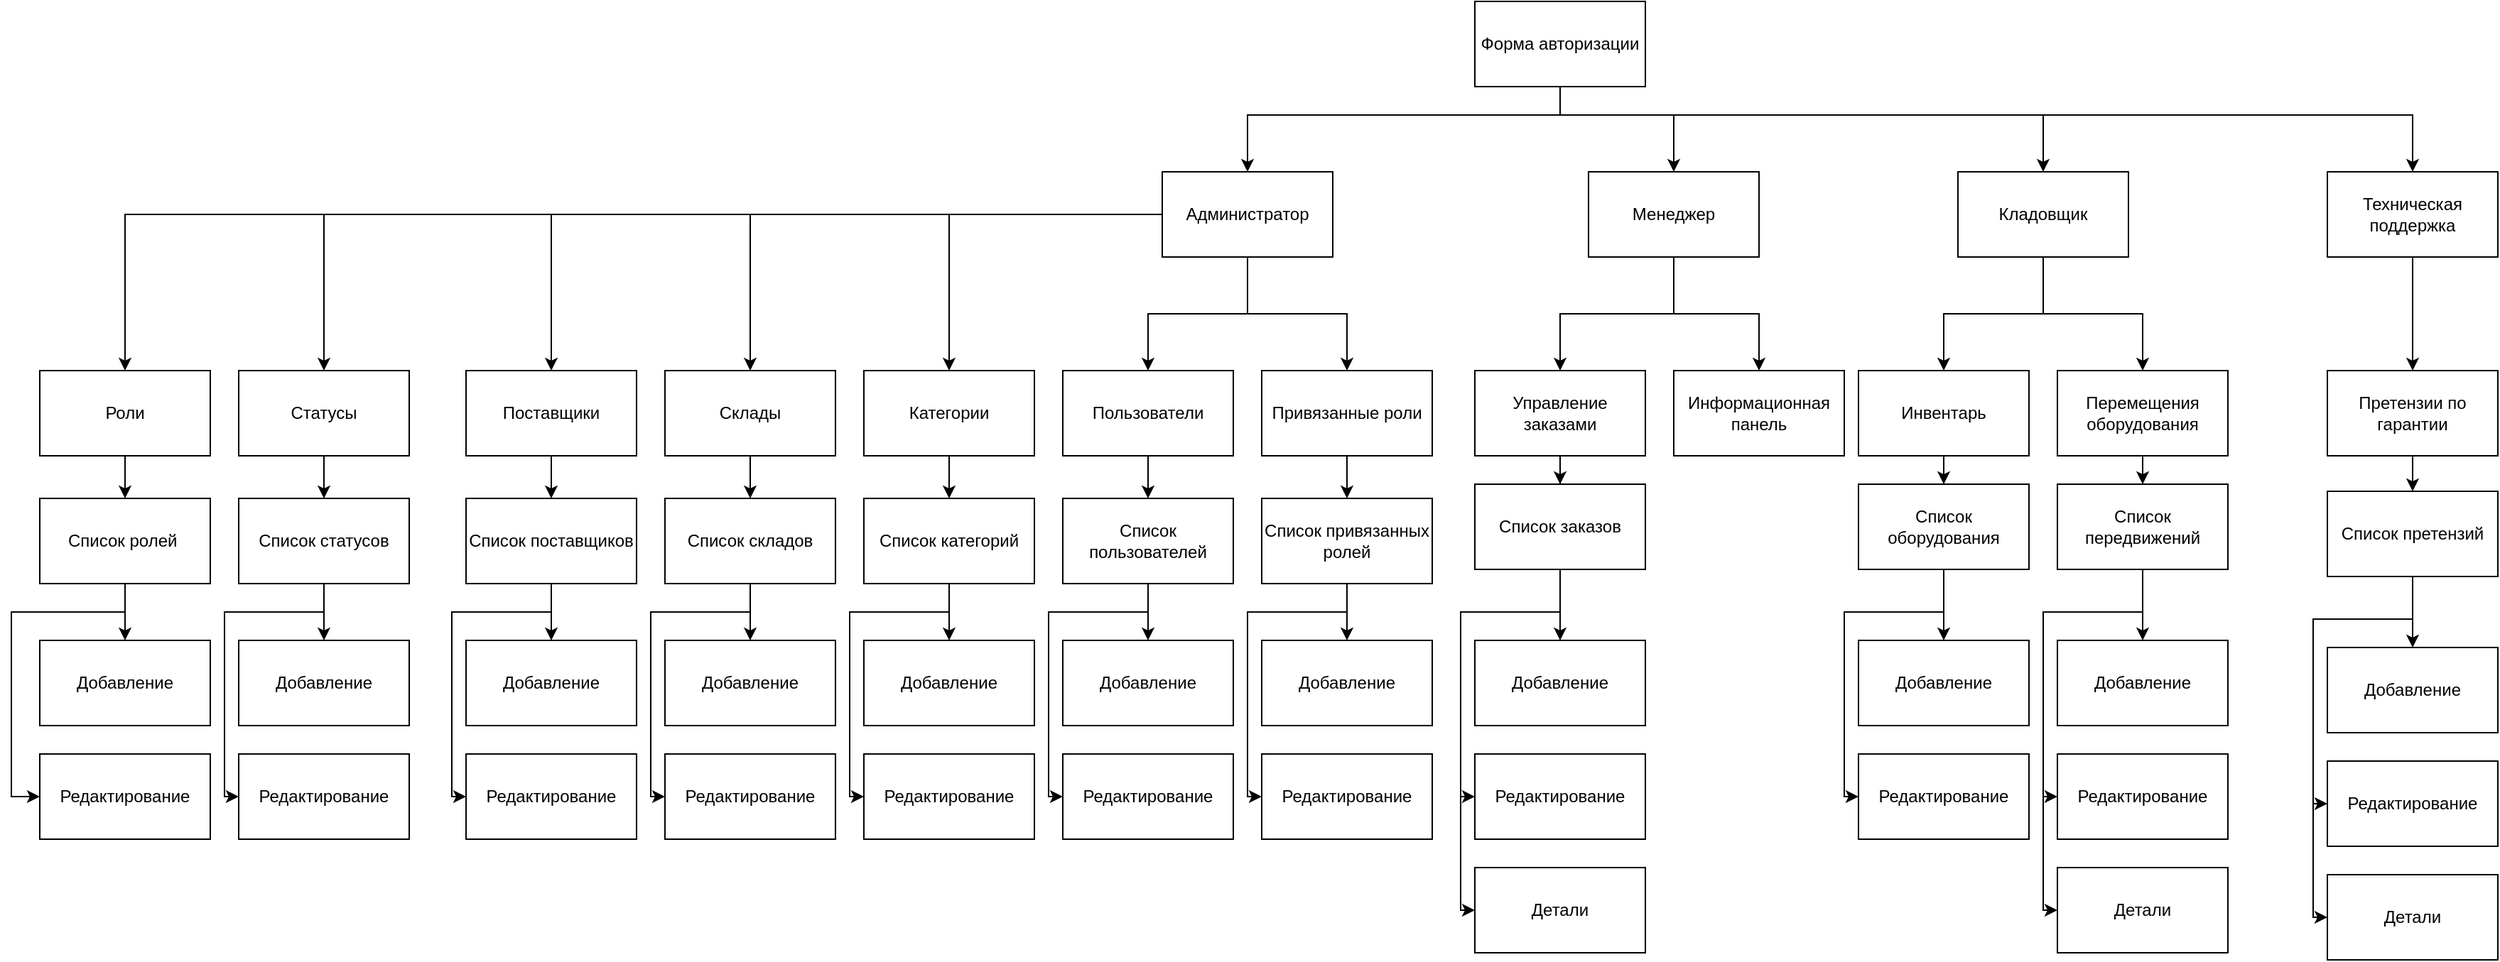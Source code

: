 <mxfile version="26.0.6">
  <diagram name="Страница — 1" id="oCZZH3Qodm8dDKkHFt5S">
    <mxGraphModel dx="2739" dy="2232" grid="1" gridSize="10" guides="1" tooltips="1" connect="1" arrows="1" fold="1" page="1" pageScale="1" pageWidth="827" pageHeight="1169" math="0" shadow="0">
      <root>
        <mxCell id="0" />
        <mxCell id="1" parent="0" />
        <mxCell id="5XtgcM8SoPn40deR1ner-104" style="edgeStyle=orthogonalEdgeStyle;rounded=0;orthogonalLoop=1;jettySize=auto;html=1;entryX=0.5;entryY=0;entryDx=0;entryDy=0;" edge="1" parent="1" source="5XtgcM8SoPn40deR1ner-6" target="5XtgcM8SoPn40deR1ner-11">
          <mxGeometry relative="1" as="geometry">
            <Array as="points">
              <mxPoint x="320" y="-10" />
              <mxPoint x="920" y="-10" />
            </Array>
          </mxGeometry>
        </mxCell>
        <mxCell id="5XtgcM8SoPn40deR1ner-109" style="edgeStyle=orthogonalEdgeStyle;rounded=0;orthogonalLoop=1;jettySize=auto;html=1;entryX=0.5;entryY=0;entryDx=0;entryDy=0;" edge="1" parent="1" source="5XtgcM8SoPn40deR1ner-6" target="5XtgcM8SoPn40deR1ner-10">
          <mxGeometry relative="1" as="geometry">
            <Array as="points">
              <mxPoint x="320" y="-10" />
              <mxPoint x="660" y="-10" />
            </Array>
          </mxGeometry>
        </mxCell>
        <mxCell id="5XtgcM8SoPn40deR1ner-6" value="Форма авторизации" style="rounded=0;whiteSpace=wrap;html=1;" vertex="1" parent="1">
          <mxGeometry x="260" y="-90" width="120" height="60" as="geometry" />
        </mxCell>
        <mxCell id="5XtgcM8SoPn40deR1ner-32" style="edgeStyle=orthogonalEdgeStyle;rounded=0;orthogonalLoop=1;jettySize=auto;html=1;entryX=0.5;entryY=0;entryDx=0;entryDy=0;" edge="1" parent="1" source="5XtgcM8SoPn40deR1ner-8" target="5XtgcM8SoPn40deR1ner-22">
          <mxGeometry relative="1" as="geometry" />
        </mxCell>
        <mxCell id="5XtgcM8SoPn40deR1ner-33" style="edgeStyle=orthogonalEdgeStyle;rounded=0;orthogonalLoop=1;jettySize=auto;html=1;entryX=0.5;entryY=0;entryDx=0;entryDy=0;" edge="1" parent="1" source="5XtgcM8SoPn40deR1ner-8" target="5XtgcM8SoPn40deR1ner-20">
          <mxGeometry relative="1" as="geometry" />
        </mxCell>
        <mxCell id="5XtgcM8SoPn40deR1ner-34" style="edgeStyle=orthogonalEdgeStyle;rounded=0;orthogonalLoop=1;jettySize=auto;html=1;entryX=0.5;entryY=0;entryDx=0;entryDy=0;" edge="1" parent="1" source="5XtgcM8SoPn40deR1ner-8" target="5XtgcM8SoPn40deR1ner-19">
          <mxGeometry relative="1" as="geometry" />
        </mxCell>
        <mxCell id="5XtgcM8SoPn40deR1ner-35" style="edgeStyle=orthogonalEdgeStyle;rounded=0;orthogonalLoop=1;jettySize=auto;html=1;entryX=0.5;entryY=0;entryDx=0;entryDy=0;" edge="1" parent="1" source="5XtgcM8SoPn40deR1ner-8" target="5XtgcM8SoPn40deR1ner-18">
          <mxGeometry relative="1" as="geometry" />
        </mxCell>
        <mxCell id="5XtgcM8SoPn40deR1ner-37" style="edgeStyle=orthogonalEdgeStyle;rounded=0;orthogonalLoop=1;jettySize=auto;html=1;entryX=0.5;entryY=0;entryDx=0;entryDy=0;" edge="1" parent="1" source="5XtgcM8SoPn40deR1ner-8" target="5XtgcM8SoPn40deR1ner-26">
          <mxGeometry relative="1" as="geometry" />
        </mxCell>
        <mxCell id="5XtgcM8SoPn40deR1ner-38" style="edgeStyle=orthogonalEdgeStyle;rounded=0;orthogonalLoop=1;jettySize=auto;html=1;entryX=0.5;entryY=0;entryDx=0;entryDy=0;" edge="1" parent="1" source="5XtgcM8SoPn40deR1ner-8" target="5XtgcM8SoPn40deR1ner-23">
          <mxGeometry relative="1" as="geometry" />
        </mxCell>
        <mxCell id="5XtgcM8SoPn40deR1ner-41" style="edgeStyle=orthogonalEdgeStyle;rounded=0;orthogonalLoop=1;jettySize=auto;html=1;entryX=0.5;entryY=0;entryDx=0;entryDy=0;" edge="1" parent="1" source="5XtgcM8SoPn40deR1ner-8" target="5XtgcM8SoPn40deR1ner-21">
          <mxGeometry relative="1" as="geometry" />
        </mxCell>
        <mxCell id="5XtgcM8SoPn40deR1ner-8" value="Администратор" style="rounded=0;whiteSpace=wrap;html=1;" vertex="1" parent="1">
          <mxGeometry x="40" y="30" width="120" height="60" as="geometry" />
        </mxCell>
        <mxCell id="5XtgcM8SoPn40deR1ner-91" style="edgeStyle=orthogonalEdgeStyle;rounded=0;orthogonalLoop=1;jettySize=auto;html=1;" edge="1" parent="1" source="5XtgcM8SoPn40deR1ner-9" target="5XtgcM8SoPn40deR1ner-90">
          <mxGeometry relative="1" as="geometry" />
        </mxCell>
        <mxCell id="5XtgcM8SoPn40deR1ner-93" style="edgeStyle=orthogonalEdgeStyle;rounded=0;orthogonalLoop=1;jettySize=auto;html=1;entryX=0.5;entryY=0;entryDx=0;entryDy=0;" edge="1" parent="1" source="5XtgcM8SoPn40deR1ner-9" target="5XtgcM8SoPn40deR1ner-92">
          <mxGeometry relative="1" as="geometry" />
        </mxCell>
        <mxCell id="5XtgcM8SoPn40deR1ner-9" value="Менеджер" style="rounded=0;whiteSpace=wrap;html=1;" vertex="1" parent="1">
          <mxGeometry x="340" y="30" width="120" height="60" as="geometry" />
        </mxCell>
        <mxCell id="5XtgcM8SoPn40deR1ner-107" style="edgeStyle=orthogonalEdgeStyle;rounded=0;orthogonalLoop=1;jettySize=auto;html=1;entryX=0.5;entryY=0;entryDx=0;entryDy=0;" edge="1" parent="1" source="5XtgcM8SoPn40deR1ner-10" target="5XtgcM8SoPn40deR1ner-105">
          <mxGeometry relative="1" as="geometry" />
        </mxCell>
        <mxCell id="5XtgcM8SoPn40deR1ner-108" style="edgeStyle=orthogonalEdgeStyle;rounded=0;orthogonalLoop=1;jettySize=auto;html=1;entryX=0.5;entryY=0;entryDx=0;entryDy=0;" edge="1" parent="1" source="5XtgcM8SoPn40deR1ner-10" target="5XtgcM8SoPn40deR1ner-106">
          <mxGeometry relative="1" as="geometry" />
        </mxCell>
        <mxCell id="5XtgcM8SoPn40deR1ner-10" value="Кладовщик" style="rounded=0;whiteSpace=wrap;html=1;" vertex="1" parent="1">
          <mxGeometry x="600" y="30" width="120" height="60" as="geometry" />
        </mxCell>
        <mxCell id="5XtgcM8SoPn40deR1ner-129" style="edgeStyle=orthogonalEdgeStyle;rounded=0;orthogonalLoop=1;jettySize=auto;html=1;entryX=0.5;entryY=0;entryDx=0;entryDy=0;" edge="1" parent="1" source="5XtgcM8SoPn40deR1ner-11" target="5XtgcM8SoPn40deR1ner-127">
          <mxGeometry relative="1" as="geometry" />
        </mxCell>
        <mxCell id="5XtgcM8SoPn40deR1ner-11" value="Техническая поддержка" style="rounded=0;whiteSpace=wrap;html=1;" vertex="1" parent="1">
          <mxGeometry x="860" y="30" width="120" height="60" as="geometry" />
        </mxCell>
        <mxCell id="5XtgcM8SoPn40deR1ner-14" value="" style="endArrow=classic;html=1;rounded=0;entryX=0.5;entryY=0;entryDx=0;entryDy=0;exitX=0.5;exitY=1;exitDx=0;exitDy=0;" edge="1" parent="1" source="5XtgcM8SoPn40deR1ner-6" target="5XtgcM8SoPn40deR1ner-8">
          <mxGeometry width="50" height="50" relative="1" as="geometry">
            <mxPoint x="180" y="-10" as="sourcePoint" />
            <mxPoint x="230" y="-60" as="targetPoint" />
            <Array as="points">
              <mxPoint x="320" y="-10" />
              <mxPoint x="210" y="-10" />
              <mxPoint x="100" y="-10" />
            </Array>
          </mxGeometry>
        </mxCell>
        <mxCell id="5XtgcM8SoPn40deR1ner-17" value="" style="endArrow=classic;html=1;rounded=0;entryX=0.5;entryY=0;entryDx=0;entryDy=0;exitX=0.5;exitY=1;exitDx=0;exitDy=0;" edge="1" parent="1" source="5XtgcM8SoPn40deR1ner-6" target="5XtgcM8SoPn40deR1ner-9">
          <mxGeometry width="50" height="50" relative="1" as="geometry">
            <mxPoint x="320" y="-30" as="sourcePoint" />
            <mxPoint x="330" as="targetPoint" />
            <Array as="points">
              <mxPoint x="320" y="-10" />
              <mxPoint x="400" y="-10" />
            </Array>
          </mxGeometry>
        </mxCell>
        <mxCell id="5XtgcM8SoPn40deR1ner-53" style="edgeStyle=orthogonalEdgeStyle;rounded=0;orthogonalLoop=1;jettySize=auto;html=1;entryX=0.5;entryY=0;entryDx=0;entryDy=0;" edge="1" parent="1" source="5XtgcM8SoPn40deR1ner-18" target="5XtgcM8SoPn40deR1ner-46">
          <mxGeometry relative="1" as="geometry" />
        </mxCell>
        <mxCell id="5XtgcM8SoPn40deR1ner-18" value="Статусы" style="rounded=0;whiteSpace=wrap;html=1;" vertex="1" parent="1">
          <mxGeometry x="-610" y="170" width="120" height="60" as="geometry" />
        </mxCell>
        <mxCell id="5XtgcM8SoPn40deR1ner-54" style="edgeStyle=orthogonalEdgeStyle;rounded=0;orthogonalLoop=1;jettySize=auto;html=1;entryX=0.5;entryY=0;entryDx=0;entryDy=0;" edge="1" parent="1" source="5XtgcM8SoPn40deR1ner-19" target="5XtgcM8SoPn40deR1ner-47">
          <mxGeometry relative="1" as="geometry" />
        </mxCell>
        <mxCell id="5XtgcM8SoPn40deR1ner-19" value="Поставщики" style="rounded=0;whiteSpace=wrap;html=1;" vertex="1" parent="1">
          <mxGeometry x="-450" y="170" width="120" height="60" as="geometry" />
        </mxCell>
        <mxCell id="5XtgcM8SoPn40deR1ner-55" style="edgeStyle=orthogonalEdgeStyle;rounded=0;orthogonalLoop=1;jettySize=auto;html=1;entryX=0.5;entryY=0;entryDx=0;entryDy=0;" edge="1" parent="1" source="5XtgcM8SoPn40deR1ner-20" target="5XtgcM8SoPn40deR1ner-48">
          <mxGeometry relative="1" as="geometry" />
        </mxCell>
        <mxCell id="5XtgcM8SoPn40deR1ner-20" value="Склады" style="rounded=0;whiteSpace=wrap;html=1;" vertex="1" parent="1">
          <mxGeometry x="-310" y="170" width="120" height="60" as="geometry" />
        </mxCell>
        <mxCell id="5XtgcM8SoPn40deR1ner-56" style="edgeStyle=orthogonalEdgeStyle;rounded=0;orthogonalLoop=1;jettySize=auto;html=1;entryX=0.5;entryY=0;entryDx=0;entryDy=0;" edge="1" parent="1" source="5XtgcM8SoPn40deR1ner-21" target="5XtgcM8SoPn40deR1ner-49">
          <mxGeometry relative="1" as="geometry" />
        </mxCell>
        <mxCell id="5XtgcM8SoPn40deR1ner-21" value="Категории" style="rounded=0;whiteSpace=wrap;html=1;" vertex="1" parent="1">
          <mxGeometry x="-170" y="170" width="120" height="60" as="geometry" />
        </mxCell>
        <mxCell id="5XtgcM8SoPn40deR1ner-57" style="edgeStyle=orthogonalEdgeStyle;rounded=0;orthogonalLoop=1;jettySize=auto;html=1;entryX=0.5;entryY=0;entryDx=0;entryDy=0;" edge="1" parent="1" source="5XtgcM8SoPn40deR1ner-22" target="5XtgcM8SoPn40deR1ner-50">
          <mxGeometry relative="1" as="geometry" />
        </mxCell>
        <mxCell id="5XtgcM8SoPn40deR1ner-22" value="Пользователи" style="rounded=0;whiteSpace=wrap;html=1;" vertex="1" parent="1">
          <mxGeometry x="-30" y="170" width="120" height="60" as="geometry" />
        </mxCell>
        <mxCell id="5XtgcM8SoPn40deR1ner-58" style="edgeStyle=orthogonalEdgeStyle;rounded=0;orthogonalLoop=1;jettySize=auto;html=1;entryX=0.5;entryY=0;entryDx=0;entryDy=0;" edge="1" parent="1" source="5XtgcM8SoPn40deR1ner-23" target="5XtgcM8SoPn40deR1ner-51">
          <mxGeometry relative="1" as="geometry" />
        </mxCell>
        <mxCell id="5XtgcM8SoPn40deR1ner-23" value="Привязанные роли" style="rounded=0;whiteSpace=wrap;html=1;" vertex="1" parent="1">
          <mxGeometry x="110" y="170" width="120" height="60" as="geometry" />
        </mxCell>
        <mxCell id="5XtgcM8SoPn40deR1ner-52" style="edgeStyle=orthogonalEdgeStyle;rounded=0;orthogonalLoop=1;jettySize=auto;html=1;entryX=0.5;entryY=0;entryDx=0;entryDy=0;" edge="1" parent="1" source="5XtgcM8SoPn40deR1ner-26" target="5XtgcM8SoPn40deR1ner-43">
          <mxGeometry relative="1" as="geometry" />
        </mxCell>
        <mxCell id="5XtgcM8SoPn40deR1ner-26" value="Роли" style="rounded=0;whiteSpace=wrap;html=1;" vertex="1" parent="1">
          <mxGeometry x="-750" y="170" width="120" height="60" as="geometry" />
        </mxCell>
        <mxCell id="5XtgcM8SoPn40deR1ner-42" value="Добавление" style="rounded=0;whiteSpace=wrap;html=1;" vertex="1" parent="1">
          <mxGeometry x="-750" y="360" width="120" height="60" as="geometry" />
        </mxCell>
        <mxCell id="5XtgcM8SoPn40deR1ner-75" style="edgeStyle=orthogonalEdgeStyle;rounded=0;orthogonalLoop=1;jettySize=auto;html=1;entryX=0.5;entryY=0;entryDx=0;entryDy=0;" edge="1" parent="1" source="5XtgcM8SoPn40deR1ner-43" target="5XtgcM8SoPn40deR1ner-42">
          <mxGeometry relative="1" as="geometry" />
        </mxCell>
        <mxCell id="5XtgcM8SoPn40deR1ner-76" style="edgeStyle=orthogonalEdgeStyle;rounded=0;orthogonalLoop=1;jettySize=auto;html=1;entryX=0;entryY=0.5;entryDx=0;entryDy=0;" edge="1" parent="1" source="5XtgcM8SoPn40deR1ner-43" target="5XtgcM8SoPn40deR1ner-59">
          <mxGeometry relative="1" as="geometry">
            <Array as="points">
              <mxPoint x="-690" y="340" />
              <mxPoint x="-770" y="340" />
              <mxPoint x="-770" y="470" />
            </Array>
          </mxGeometry>
        </mxCell>
        <mxCell id="5XtgcM8SoPn40deR1ner-43" value="Список ролей&amp;nbsp;" style="rounded=0;whiteSpace=wrap;html=1;" vertex="1" parent="1">
          <mxGeometry x="-750" y="260" width="120" height="60" as="geometry" />
        </mxCell>
        <mxCell id="5XtgcM8SoPn40deR1ner-77" style="edgeStyle=orthogonalEdgeStyle;rounded=0;orthogonalLoop=1;jettySize=auto;html=1;" edge="1" parent="1" source="5XtgcM8SoPn40deR1ner-46" target="5XtgcM8SoPn40deR1ner-60">
          <mxGeometry relative="1" as="geometry" />
        </mxCell>
        <mxCell id="5XtgcM8SoPn40deR1ner-84" style="edgeStyle=orthogonalEdgeStyle;rounded=0;orthogonalLoop=1;jettySize=auto;html=1;entryX=0;entryY=0.5;entryDx=0;entryDy=0;" edge="1" parent="1" source="5XtgcM8SoPn40deR1ner-46" target="5XtgcM8SoPn40deR1ner-61">
          <mxGeometry relative="1" as="geometry">
            <Array as="points">
              <mxPoint x="-550" y="340" />
              <mxPoint x="-620" y="340" />
              <mxPoint x="-620" y="470" />
            </Array>
          </mxGeometry>
        </mxCell>
        <mxCell id="5XtgcM8SoPn40deR1ner-46" value="&lt;font style=&quot;color: rgb(0, 0, 0);&quot;&gt;Список статусов&lt;/font&gt;" style="rounded=0;whiteSpace=wrap;html=1;" vertex="1" parent="1">
          <mxGeometry x="-610" y="260" width="120" height="60" as="geometry" />
        </mxCell>
        <mxCell id="5XtgcM8SoPn40deR1ner-78" style="edgeStyle=orthogonalEdgeStyle;rounded=0;orthogonalLoop=1;jettySize=auto;html=1;entryX=0.5;entryY=0;entryDx=0;entryDy=0;" edge="1" parent="1" source="5XtgcM8SoPn40deR1ner-47" target="5XtgcM8SoPn40deR1ner-62">
          <mxGeometry relative="1" as="geometry" />
        </mxCell>
        <mxCell id="5XtgcM8SoPn40deR1ner-85" style="edgeStyle=orthogonalEdgeStyle;rounded=0;orthogonalLoop=1;jettySize=auto;html=1;entryX=0;entryY=0.5;entryDx=0;entryDy=0;" edge="1" parent="1" source="5XtgcM8SoPn40deR1ner-47" target="5XtgcM8SoPn40deR1ner-63">
          <mxGeometry relative="1" as="geometry">
            <Array as="points">
              <mxPoint x="-390" y="340" />
              <mxPoint x="-460" y="340" />
              <mxPoint x="-460" y="470" />
            </Array>
          </mxGeometry>
        </mxCell>
        <mxCell id="5XtgcM8SoPn40deR1ner-47" value="Список поставщиков" style="rounded=0;whiteSpace=wrap;html=1;" vertex="1" parent="1">
          <mxGeometry x="-450" y="260" width="120" height="60" as="geometry" />
        </mxCell>
        <mxCell id="5XtgcM8SoPn40deR1ner-79" style="edgeStyle=orthogonalEdgeStyle;rounded=0;orthogonalLoop=1;jettySize=auto;html=1;" edge="1" parent="1" source="5XtgcM8SoPn40deR1ner-48" target="5XtgcM8SoPn40deR1ner-64">
          <mxGeometry relative="1" as="geometry" />
        </mxCell>
        <mxCell id="5XtgcM8SoPn40deR1ner-86" style="edgeStyle=orthogonalEdgeStyle;rounded=0;orthogonalLoop=1;jettySize=auto;html=1;entryX=0;entryY=0.5;entryDx=0;entryDy=0;" edge="1" parent="1" source="5XtgcM8SoPn40deR1ner-48" target="5XtgcM8SoPn40deR1ner-65">
          <mxGeometry relative="1" as="geometry">
            <Array as="points">
              <mxPoint x="-250" y="340" />
              <mxPoint x="-320" y="340" />
              <mxPoint x="-320" y="470" />
            </Array>
          </mxGeometry>
        </mxCell>
        <mxCell id="5XtgcM8SoPn40deR1ner-48" value="Список складов" style="rounded=0;whiteSpace=wrap;html=1;" vertex="1" parent="1">
          <mxGeometry x="-310" y="260" width="120" height="60" as="geometry" />
        </mxCell>
        <mxCell id="5XtgcM8SoPn40deR1ner-80" style="edgeStyle=orthogonalEdgeStyle;rounded=0;orthogonalLoop=1;jettySize=auto;html=1;entryX=0.5;entryY=0;entryDx=0;entryDy=0;" edge="1" parent="1" source="5XtgcM8SoPn40deR1ner-49" target="5XtgcM8SoPn40deR1ner-66">
          <mxGeometry relative="1" as="geometry" />
        </mxCell>
        <mxCell id="5XtgcM8SoPn40deR1ner-87" style="edgeStyle=orthogonalEdgeStyle;rounded=0;orthogonalLoop=1;jettySize=auto;html=1;entryX=0;entryY=0.5;entryDx=0;entryDy=0;" edge="1" parent="1" source="5XtgcM8SoPn40deR1ner-49" target="5XtgcM8SoPn40deR1ner-67">
          <mxGeometry relative="1" as="geometry">
            <Array as="points">
              <mxPoint x="-110" y="340" />
              <mxPoint x="-180" y="340" />
              <mxPoint x="-180" y="470" />
            </Array>
          </mxGeometry>
        </mxCell>
        <mxCell id="5XtgcM8SoPn40deR1ner-49" value="Список категорий" style="rounded=0;whiteSpace=wrap;html=1;" vertex="1" parent="1">
          <mxGeometry x="-170" y="260" width="120" height="60" as="geometry" />
        </mxCell>
        <mxCell id="5XtgcM8SoPn40deR1ner-81" style="edgeStyle=orthogonalEdgeStyle;rounded=0;orthogonalLoop=1;jettySize=auto;html=1;" edge="1" parent="1" source="5XtgcM8SoPn40deR1ner-50" target="5XtgcM8SoPn40deR1ner-68">
          <mxGeometry relative="1" as="geometry" />
        </mxCell>
        <mxCell id="5XtgcM8SoPn40deR1ner-88" style="edgeStyle=orthogonalEdgeStyle;rounded=0;orthogonalLoop=1;jettySize=auto;html=1;entryX=0;entryY=0.5;entryDx=0;entryDy=0;" edge="1" parent="1" source="5XtgcM8SoPn40deR1ner-50" target="5XtgcM8SoPn40deR1ner-69">
          <mxGeometry relative="1" as="geometry">
            <Array as="points">
              <mxPoint x="30" y="340" />
              <mxPoint x="-40" y="340" />
              <mxPoint x="-40" y="470" />
            </Array>
          </mxGeometry>
        </mxCell>
        <mxCell id="5XtgcM8SoPn40deR1ner-50" value="Список пользователей" style="rounded=0;whiteSpace=wrap;html=1;" vertex="1" parent="1">
          <mxGeometry x="-30" y="260" width="120" height="60" as="geometry" />
        </mxCell>
        <mxCell id="5XtgcM8SoPn40deR1ner-82" style="edgeStyle=orthogonalEdgeStyle;rounded=0;orthogonalLoop=1;jettySize=auto;html=1;entryX=0.5;entryY=0;entryDx=0;entryDy=0;" edge="1" parent="1" source="5XtgcM8SoPn40deR1ner-51" target="5XtgcM8SoPn40deR1ner-70">
          <mxGeometry relative="1" as="geometry">
            <mxPoint x="170" y="350" as="targetPoint" />
          </mxGeometry>
        </mxCell>
        <mxCell id="5XtgcM8SoPn40deR1ner-89" style="edgeStyle=orthogonalEdgeStyle;rounded=0;orthogonalLoop=1;jettySize=auto;html=1;entryX=0;entryY=0.5;entryDx=0;entryDy=0;" edge="1" parent="1" source="5XtgcM8SoPn40deR1ner-51" target="5XtgcM8SoPn40deR1ner-71">
          <mxGeometry relative="1" as="geometry">
            <Array as="points">
              <mxPoint x="170" y="340" />
              <mxPoint x="100" y="340" />
              <mxPoint x="100" y="470" />
            </Array>
          </mxGeometry>
        </mxCell>
        <mxCell id="5XtgcM8SoPn40deR1ner-51" value="Список привязанных ролей" style="rounded=0;whiteSpace=wrap;html=1;" vertex="1" parent="1">
          <mxGeometry x="110" y="260" width="120" height="60" as="geometry" />
        </mxCell>
        <mxCell id="5XtgcM8SoPn40deR1ner-59" value="Редактирование" style="rounded=0;whiteSpace=wrap;html=1;" vertex="1" parent="1">
          <mxGeometry x="-750" y="440" width="120" height="60" as="geometry" />
        </mxCell>
        <mxCell id="5XtgcM8SoPn40deR1ner-60" value="Добавление" style="rounded=0;whiteSpace=wrap;html=1;" vertex="1" parent="1">
          <mxGeometry x="-610" y="360" width="120" height="60" as="geometry" />
        </mxCell>
        <mxCell id="5XtgcM8SoPn40deR1ner-61" value="Редактирование" style="rounded=0;whiteSpace=wrap;html=1;" vertex="1" parent="1">
          <mxGeometry x="-610" y="440" width="120" height="60" as="geometry" />
        </mxCell>
        <mxCell id="5XtgcM8SoPn40deR1ner-62" value="Добавление" style="rounded=0;whiteSpace=wrap;html=1;" vertex="1" parent="1">
          <mxGeometry x="-450" y="360" width="120" height="60" as="geometry" />
        </mxCell>
        <mxCell id="5XtgcM8SoPn40deR1ner-63" value="Редактирование" style="rounded=0;whiteSpace=wrap;html=1;" vertex="1" parent="1">
          <mxGeometry x="-450" y="440" width="120" height="60" as="geometry" />
        </mxCell>
        <mxCell id="5XtgcM8SoPn40deR1ner-64" value="Добавление" style="rounded=0;whiteSpace=wrap;html=1;" vertex="1" parent="1">
          <mxGeometry x="-310" y="360" width="120" height="60" as="geometry" />
        </mxCell>
        <mxCell id="5XtgcM8SoPn40deR1ner-65" value="Редактирование" style="rounded=0;whiteSpace=wrap;html=1;" vertex="1" parent="1">
          <mxGeometry x="-310" y="440" width="120" height="60" as="geometry" />
        </mxCell>
        <mxCell id="5XtgcM8SoPn40deR1ner-66" value="Добавление" style="rounded=0;whiteSpace=wrap;html=1;" vertex="1" parent="1">
          <mxGeometry x="-170" y="360" width="120" height="60" as="geometry" />
        </mxCell>
        <mxCell id="5XtgcM8SoPn40deR1ner-67" value="Редактирование" style="rounded=0;whiteSpace=wrap;html=1;" vertex="1" parent="1">
          <mxGeometry x="-170" y="440" width="120" height="60" as="geometry" />
        </mxCell>
        <mxCell id="5XtgcM8SoPn40deR1ner-68" value="Добавление" style="rounded=0;whiteSpace=wrap;html=1;" vertex="1" parent="1">
          <mxGeometry x="-30" y="360" width="120" height="60" as="geometry" />
        </mxCell>
        <mxCell id="5XtgcM8SoPn40deR1ner-69" value="Редактирование" style="rounded=0;whiteSpace=wrap;html=1;" vertex="1" parent="1">
          <mxGeometry x="-30" y="440" width="120" height="60" as="geometry" />
        </mxCell>
        <mxCell id="5XtgcM8SoPn40deR1ner-70" value="Добавление" style="rounded=0;whiteSpace=wrap;html=1;" vertex="1" parent="1">
          <mxGeometry x="110" y="360" width="120" height="60" as="geometry" />
        </mxCell>
        <mxCell id="5XtgcM8SoPn40deR1ner-71" value="Редактирование" style="rounded=0;whiteSpace=wrap;html=1;" vertex="1" parent="1">
          <mxGeometry x="110" y="440" width="120" height="60" as="geometry" />
        </mxCell>
        <mxCell id="5XtgcM8SoPn40deR1ner-97" style="edgeStyle=orthogonalEdgeStyle;rounded=0;orthogonalLoop=1;jettySize=auto;html=1;" edge="1" parent="1" source="5XtgcM8SoPn40deR1ner-90" target="5XtgcM8SoPn40deR1ner-96">
          <mxGeometry relative="1" as="geometry" />
        </mxCell>
        <mxCell id="5XtgcM8SoPn40deR1ner-90" value="Управление заказами" style="rounded=0;whiteSpace=wrap;html=1;" vertex="1" parent="1">
          <mxGeometry x="260" y="170" width="120" height="60" as="geometry" />
        </mxCell>
        <mxCell id="5XtgcM8SoPn40deR1ner-92" value="Информационная панель" style="rounded=0;whiteSpace=wrap;html=1;" vertex="1" parent="1">
          <mxGeometry x="400" y="170" width="120" height="60" as="geometry" />
        </mxCell>
        <mxCell id="5XtgcM8SoPn40deR1ner-94" value="Добавление" style="rounded=0;whiteSpace=wrap;html=1;" vertex="1" parent="1">
          <mxGeometry x="260" y="360" width="120" height="60" as="geometry" />
        </mxCell>
        <mxCell id="5XtgcM8SoPn40deR1ner-95" value="Редактирование" style="rounded=0;whiteSpace=wrap;html=1;" vertex="1" parent="1">
          <mxGeometry x="260" y="440" width="120" height="60" as="geometry" />
        </mxCell>
        <mxCell id="5XtgcM8SoPn40deR1ner-99" style="edgeStyle=orthogonalEdgeStyle;rounded=0;orthogonalLoop=1;jettySize=auto;html=1;" edge="1" parent="1" source="5XtgcM8SoPn40deR1ner-96" target="5XtgcM8SoPn40deR1ner-94">
          <mxGeometry relative="1" as="geometry" />
        </mxCell>
        <mxCell id="5XtgcM8SoPn40deR1ner-100" style="edgeStyle=orthogonalEdgeStyle;rounded=0;orthogonalLoop=1;jettySize=auto;html=1;entryX=0;entryY=0.5;entryDx=0;entryDy=0;" edge="1" parent="1" source="5XtgcM8SoPn40deR1ner-96" target="5XtgcM8SoPn40deR1ner-95">
          <mxGeometry relative="1" as="geometry">
            <Array as="points">
              <mxPoint x="320" y="340" />
              <mxPoint x="250" y="340" />
              <mxPoint x="250" y="470" />
            </Array>
          </mxGeometry>
        </mxCell>
        <mxCell id="5XtgcM8SoPn40deR1ner-102" style="edgeStyle=orthogonalEdgeStyle;rounded=0;orthogonalLoop=1;jettySize=auto;html=1;entryX=0;entryY=0.5;entryDx=0;entryDy=0;" edge="1" parent="1" source="5XtgcM8SoPn40deR1ner-96" target="5XtgcM8SoPn40deR1ner-101">
          <mxGeometry relative="1" as="geometry">
            <Array as="points">
              <mxPoint x="320" y="340" />
              <mxPoint x="250" y="340" />
              <mxPoint x="250" y="550" />
            </Array>
          </mxGeometry>
        </mxCell>
        <mxCell id="5XtgcM8SoPn40deR1ner-96" value="Список заказов" style="rounded=0;whiteSpace=wrap;html=1;" vertex="1" parent="1">
          <mxGeometry x="260" y="250" width="120" height="60" as="geometry" />
        </mxCell>
        <mxCell id="5XtgcM8SoPn40deR1ner-101" value="Детали" style="rounded=0;whiteSpace=wrap;html=1;" vertex="1" parent="1">
          <mxGeometry x="260" y="520" width="120" height="60" as="geometry" />
        </mxCell>
        <mxCell id="5XtgcM8SoPn40deR1ner-115" style="edgeStyle=orthogonalEdgeStyle;rounded=0;orthogonalLoop=1;jettySize=auto;html=1;entryX=0.5;entryY=0;entryDx=0;entryDy=0;" edge="1" parent="1" source="5XtgcM8SoPn40deR1ner-105" target="5XtgcM8SoPn40deR1ner-114">
          <mxGeometry relative="1" as="geometry" />
        </mxCell>
        <mxCell id="5XtgcM8SoPn40deR1ner-105" value="Инвентарь" style="rounded=0;whiteSpace=wrap;html=1;" vertex="1" parent="1">
          <mxGeometry x="530" y="170" width="120" height="60" as="geometry" />
        </mxCell>
        <mxCell id="5XtgcM8SoPn40deR1ner-124" style="edgeStyle=orthogonalEdgeStyle;rounded=0;orthogonalLoop=1;jettySize=auto;html=1;entryX=0.5;entryY=0;entryDx=0;entryDy=0;" edge="1" parent="1" source="5XtgcM8SoPn40deR1ner-106" target="5XtgcM8SoPn40deR1ner-122">
          <mxGeometry relative="1" as="geometry" />
        </mxCell>
        <mxCell id="5XtgcM8SoPn40deR1ner-106" value="Перемещения оборудования" style="rounded=0;whiteSpace=wrap;html=1;" vertex="1" parent="1">
          <mxGeometry x="670" y="170" width="120" height="60" as="geometry" />
        </mxCell>
        <mxCell id="5XtgcM8SoPn40deR1ner-110" value="Добавление" style="rounded=0;whiteSpace=wrap;html=1;" vertex="1" parent="1">
          <mxGeometry x="530" y="360" width="120" height="60" as="geometry" />
        </mxCell>
        <mxCell id="5XtgcM8SoPn40deR1ner-111" value="Редактирование" style="rounded=0;whiteSpace=wrap;html=1;" vertex="1" parent="1">
          <mxGeometry x="530" y="440" width="120" height="60" as="geometry" />
        </mxCell>
        <mxCell id="5XtgcM8SoPn40deR1ner-116" style="edgeStyle=orthogonalEdgeStyle;rounded=0;orthogonalLoop=1;jettySize=auto;html=1;entryX=0.5;entryY=0;entryDx=0;entryDy=0;" edge="1" parent="1" source="5XtgcM8SoPn40deR1ner-114" target="5XtgcM8SoPn40deR1ner-110">
          <mxGeometry relative="1" as="geometry" />
        </mxCell>
        <mxCell id="5XtgcM8SoPn40deR1ner-117" style="edgeStyle=orthogonalEdgeStyle;rounded=0;orthogonalLoop=1;jettySize=auto;html=1;entryX=0;entryY=0.5;entryDx=0;entryDy=0;" edge="1" parent="1" source="5XtgcM8SoPn40deR1ner-114" target="5XtgcM8SoPn40deR1ner-111">
          <mxGeometry relative="1" as="geometry">
            <mxPoint x="500" y="470" as="targetPoint" />
            <Array as="points">
              <mxPoint x="590" y="340" />
              <mxPoint x="520" y="340" />
              <mxPoint x="520" y="470" />
            </Array>
          </mxGeometry>
        </mxCell>
        <mxCell id="5XtgcM8SoPn40deR1ner-114" value="Список оборудования" style="rounded=0;whiteSpace=wrap;html=1;" vertex="1" parent="1">
          <mxGeometry x="530" y="250" width="120" height="60" as="geometry" />
        </mxCell>
        <mxCell id="5XtgcM8SoPn40deR1ner-118" value="Добавление" style="rounded=0;whiteSpace=wrap;html=1;" vertex="1" parent="1">
          <mxGeometry x="670" y="360" width="120" height="60" as="geometry" />
        </mxCell>
        <mxCell id="5XtgcM8SoPn40deR1ner-119" value="Редактирование" style="rounded=0;whiteSpace=wrap;html=1;" vertex="1" parent="1">
          <mxGeometry x="670" y="440" width="120" height="60" as="geometry" />
        </mxCell>
        <mxCell id="5XtgcM8SoPn40deR1ner-120" style="edgeStyle=orthogonalEdgeStyle;rounded=0;orthogonalLoop=1;jettySize=auto;html=1;entryX=0.5;entryY=0;entryDx=0;entryDy=0;" edge="1" parent="1" source="5XtgcM8SoPn40deR1ner-122" target="5XtgcM8SoPn40deR1ner-118">
          <mxGeometry relative="1" as="geometry" />
        </mxCell>
        <mxCell id="5XtgcM8SoPn40deR1ner-121" style="edgeStyle=orthogonalEdgeStyle;rounded=0;orthogonalLoop=1;jettySize=auto;html=1;entryX=0;entryY=0.5;entryDx=0;entryDy=0;" edge="1" parent="1" source="5XtgcM8SoPn40deR1ner-122" target="5XtgcM8SoPn40deR1ner-119">
          <mxGeometry relative="1" as="geometry">
            <mxPoint x="640" y="470" as="targetPoint" />
            <Array as="points">
              <mxPoint x="730" y="340" />
              <mxPoint x="660" y="340" />
              <mxPoint x="660" y="470" />
            </Array>
          </mxGeometry>
        </mxCell>
        <mxCell id="5XtgcM8SoPn40deR1ner-126" style="edgeStyle=orthogonalEdgeStyle;rounded=0;orthogonalLoop=1;jettySize=auto;html=1;entryX=0;entryY=0.5;entryDx=0;entryDy=0;" edge="1" parent="1" source="5XtgcM8SoPn40deR1ner-122" target="5XtgcM8SoPn40deR1ner-125">
          <mxGeometry relative="1" as="geometry">
            <Array as="points">
              <mxPoint x="730" y="340" />
              <mxPoint x="660" y="340" />
              <mxPoint x="660" y="550" />
            </Array>
          </mxGeometry>
        </mxCell>
        <mxCell id="5XtgcM8SoPn40deR1ner-122" value="Список передвижений" style="rounded=0;whiteSpace=wrap;html=1;" vertex="1" parent="1">
          <mxGeometry x="670" y="250" width="120" height="60" as="geometry" />
        </mxCell>
        <mxCell id="5XtgcM8SoPn40deR1ner-125" value="Детали" style="rounded=0;whiteSpace=wrap;html=1;" vertex="1" parent="1">
          <mxGeometry x="670" y="520" width="120" height="60" as="geometry" />
        </mxCell>
        <mxCell id="5XtgcM8SoPn40deR1ner-137" style="edgeStyle=orthogonalEdgeStyle;rounded=0;orthogonalLoop=1;jettySize=auto;html=1;entryX=0.5;entryY=0;entryDx=0;entryDy=0;" edge="1" parent="1" source="5XtgcM8SoPn40deR1ner-127" target="5XtgcM8SoPn40deR1ner-135">
          <mxGeometry relative="1" as="geometry" />
        </mxCell>
        <mxCell id="5XtgcM8SoPn40deR1ner-127" value="Претензии по гарантии" style="rounded=0;whiteSpace=wrap;html=1;" vertex="1" parent="1">
          <mxGeometry x="860" y="170" width="120" height="60" as="geometry" />
        </mxCell>
        <mxCell id="5XtgcM8SoPn40deR1ner-130" value="Добавление" style="rounded=0;whiteSpace=wrap;html=1;" vertex="1" parent="1">
          <mxGeometry x="860" y="365" width="120" height="60" as="geometry" />
        </mxCell>
        <mxCell id="5XtgcM8SoPn40deR1ner-131" value="Редактирование" style="rounded=0;whiteSpace=wrap;html=1;" vertex="1" parent="1">
          <mxGeometry x="860" y="445" width="120" height="60" as="geometry" />
        </mxCell>
        <mxCell id="5XtgcM8SoPn40deR1ner-132" style="edgeStyle=orthogonalEdgeStyle;rounded=0;orthogonalLoop=1;jettySize=auto;html=1;entryX=0.5;entryY=0;entryDx=0;entryDy=0;" edge="1" parent="1" source="5XtgcM8SoPn40deR1ner-135" target="5XtgcM8SoPn40deR1ner-130">
          <mxGeometry relative="1" as="geometry" />
        </mxCell>
        <mxCell id="5XtgcM8SoPn40deR1ner-133" style="edgeStyle=orthogonalEdgeStyle;rounded=0;orthogonalLoop=1;jettySize=auto;html=1;entryX=0;entryY=0.5;entryDx=0;entryDy=0;" edge="1" parent="1" source="5XtgcM8SoPn40deR1ner-135" target="5XtgcM8SoPn40deR1ner-131">
          <mxGeometry relative="1" as="geometry">
            <mxPoint x="830" y="475" as="targetPoint" />
            <Array as="points">
              <mxPoint x="920" y="345" />
              <mxPoint x="850" y="345" />
              <mxPoint x="850" y="475" />
            </Array>
          </mxGeometry>
        </mxCell>
        <mxCell id="5XtgcM8SoPn40deR1ner-134" style="edgeStyle=orthogonalEdgeStyle;rounded=0;orthogonalLoop=1;jettySize=auto;html=1;entryX=0;entryY=0.5;entryDx=0;entryDy=0;" edge="1" parent="1" source="5XtgcM8SoPn40deR1ner-135" target="5XtgcM8SoPn40deR1ner-136">
          <mxGeometry relative="1" as="geometry">
            <Array as="points">
              <mxPoint x="920" y="345" />
              <mxPoint x="850" y="345" />
              <mxPoint x="850" y="555" />
            </Array>
          </mxGeometry>
        </mxCell>
        <mxCell id="5XtgcM8SoPn40deR1ner-135" value="Список претензий" style="rounded=0;whiteSpace=wrap;html=1;" vertex="1" parent="1">
          <mxGeometry x="860" y="255" width="120" height="60" as="geometry" />
        </mxCell>
        <mxCell id="5XtgcM8SoPn40deR1ner-136" value="Детали" style="rounded=0;whiteSpace=wrap;html=1;" vertex="1" parent="1">
          <mxGeometry x="860" y="525" width="120" height="60" as="geometry" />
        </mxCell>
      </root>
    </mxGraphModel>
  </diagram>
</mxfile>
